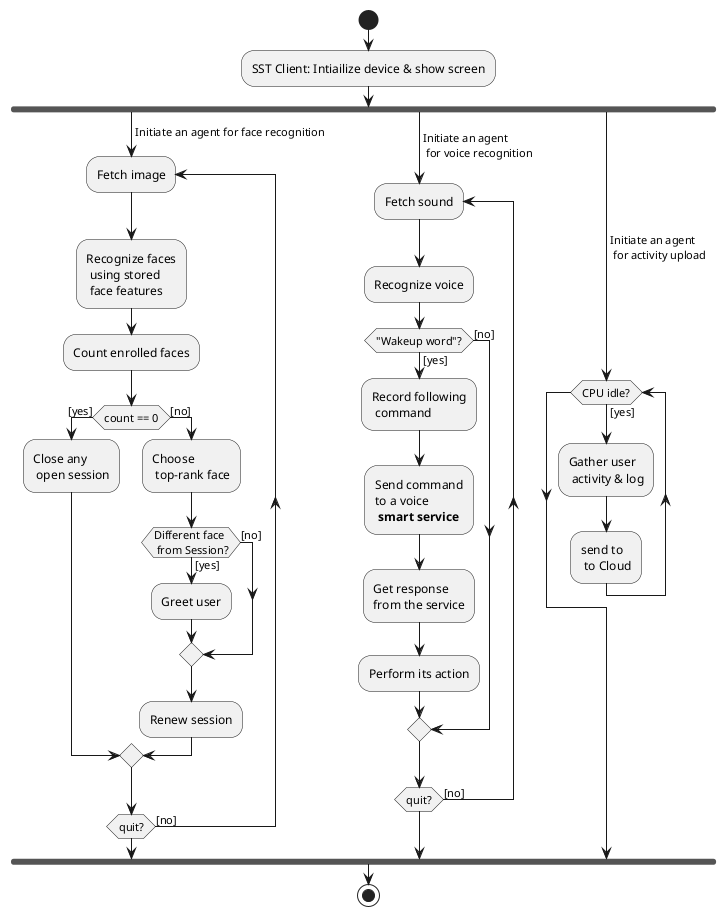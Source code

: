 @startuml
start
:SST Client: Intiailize device & show screen;

fork

-> Initiate an agent for face recognition;
repeat:Fetch image;
  :Recognize faces\n using stored\n face features;

  :Count enrolled faces;

  if (count == 0) then ([yes])
    :Close any
     open session;
  else ([no])
    :Choose
     top-rank face;
    if (Different face\n from Session?) then ([yes])
      :Greet user;
    else ([no])
    endif
    :Renew session;
  endif
repeat while (quit?) is ([no])

fork again

-> Initiate an agent\n for voice recognition;
repeat:Fetch sound;
  :Recognize voice;

  if ("Wakeup word"?) then ([no])
  else ([yes])
    :Record following\n command;
    :Send command\nto a voice\n **smart service**;
    :Get response\nfrom the service;
    :Perform its action;
  endif
repeat while (quit?) is ([no])

fork again

-> Initiate an agent\n for activity upload;
while (CPU idle?) is ([yes])
  :Gather user
   activity & log;
  :send to
   to Cloud;
endwhile

endfork

stop
@enduml